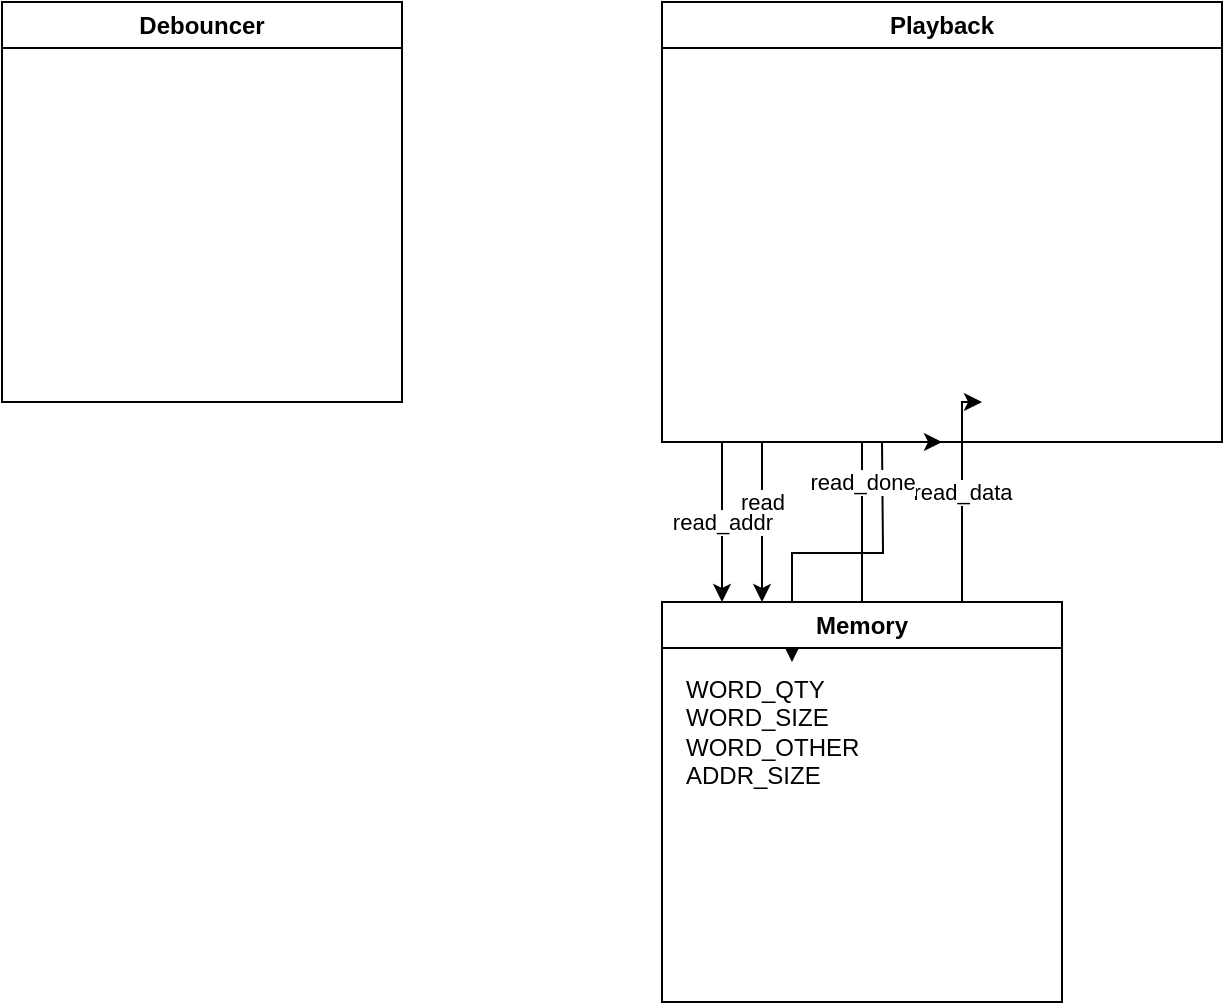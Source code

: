 <mxfile version="21.1.2" type="github">
  <diagram name="Page-1" id="BaV9oHDK87h2MevT6_TU">
    <mxGraphModel dx="1434" dy="768" grid="1" gridSize="10" guides="1" tooltips="1" connect="1" arrows="1" fold="1" page="1" pageScale="1" pageWidth="827" pageHeight="1169" math="0" shadow="0">
      <root>
        <mxCell id="0" />
        <mxCell id="1" parent="0" />
        <mxCell id="Wl2-lHdIVIxKKoNrR0nG-31" value="Debouncer" style="swimlane;whiteSpace=wrap;html=1;" parent="1" vertex="1">
          <mxGeometry x="80" y="70" width="200" height="200" as="geometry" />
        </mxCell>
        <mxCell id="Wl2-lHdIVIxKKoNrR0nG-35" value="read" style="edgeStyle=orthogonalEdgeStyle;rounded=0;orthogonalLoop=1;jettySize=auto;html=1;entryX=0.25;entryY=0;entryDx=0;entryDy=0;exitX=0.25;exitY=1;exitDx=0;exitDy=0;" parent="1" source="Wl2-lHdIVIxKKoNrR0nG-32" target="Wl2-lHdIVIxKKoNrR0nG-33" edge="1">
          <mxGeometry relative="1" as="geometry">
            <mxPoint x="470" y="270" as="sourcePoint" />
            <Array as="points">
              <mxPoint x="460" y="290" />
              <mxPoint x="460" y="290" />
            </Array>
          </mxGeometry>
        </mxCell>
        <mxCell id="Wl2-lHdIVIxKKoNrR0nG-36" value="read_addr" style="edgeStyle=orthogonalEdgeStyle;rounded=0;orthogonalLoop=1;jettySize=auto;html=1;" parent="1" source="Wl2-lHdIVIxKKoNrR0nG-32" target="Wl2-lHdIVIxKKoNrR0nG-33" edge="1">
          <mxGeometry relative="1" as="geometry">
            <Array as="points">
              <mxPoint x="440" y="320" />
              <mxPoint x="440" y="320" />
            </Array>
          </mxGeometry>
        </mxCell>
        <mxCell id="Wl2-lHdIVIxKKoNrR0nG-39" value="" style="edgeStyle=orthogonalEdgeStyle;rounded=0;orthogonalLoop=1;jettySize=auto;html=1;" parent="1" target="Wl2-lHdIVIxKKoNrR0nG-34" edge="1">
          <mxGeometry relative="1" as="geometry">
            <mxPoint x="520" y="290" as="sourcePoint" />
          </mxGeometry>
        </mxCell>
        <mxCell id="Wl2-lHdIVIxKKoNrR0nG-32" value="Playback" style="swimlane;whiteSpace=wrap;html=1;" parent="1" vertex="1">
          <mxGeometry x="410" y="70" width="280" height="220" as="geometry" />
        </mxCell>
        <mxCell id="Wl2-lHdIVIxKKoNrR0nG-37" value="read_data" style="edgeStyle=orthogonalEdgeStyle;rounded=0;orthogonalLoop=1;jettySize=auto;html=1;exitX=0.75;exitY=0;exitDx=0;exitDy=0;" parent="1" source="Wl2-lHdIVIxKKoNrR0nG-33" edge="1">
          <mxGeometry relative="1" as="geometry">
            <mxPoint x="570" y="270" as="targetPoint" />
            <Array as="points">
              <mxPoint x="560" y="320" />
              <mxPoint x="560" y="320" />
            </Array>
          </mxGeometry>
        </mxCell>
        <mxCell id="Wl2-lHdIVIxKKoNrR0nG-38" value="read_done" style="edgeStyle=orthogonalEdgeStyle;rounded=0;orthogonalLoop=1;jettySize=auto;html=1;exitX=0.5;exitY=0;exitDx=0;exitDy=0;entryX=0.5;entryY=1;entryDx=0;entryDy=0;" parent="1" source="Wl2-lHdIVIxKKoNrR0nG-33" target="Wl2-lHdIVIxKKoNrR0nG-32" edge="1">
          <mxGeometry relative="1" as="geometry">
            <Array as="points">
              <mxPoint x="510" y="320" />
              <mxPoint x="510" y="320" />
            </Array>
          </mxGeometry>
        </mxCell>
        <mxCell id="Wl2-lHdIVIxKKoNrR0nG-33" value="Memory" style="swimlane;whiteSpace=wrap;html=1;" parent="1" vertex="1">
          <mxGeometry x="410" y="370" width="200" height="200" as="geometry" />
        </mxCell>
        <mxCell id="Wl2-lHdIVIxKKoNrR0nG-34" value="WORD_QTY&lt;br&gt;&lt;div style=&quot;&quot;&gt;&lt;span style=&quot;background-color: initial;&quot;&gt;WORD_SIZE&lt;/span&gt;&lt;/div&gt;WORD_OTHER&lt;br&gt;ADDR_SIZE&lt;br&gt;" style="text;html=1;align=left;verticalAlign=top;resizable=0;points=[];autosize=1;strokeColor=none;fillColor=none;" parent="Wl2-lHdIVIxKKoNrR0nG-33" vertex="1">
          <mxGeometry x="10" y="30" width="110" height="70" as="geometry" />
        </mxCell>
      </root>
    </mxGraphModel>
  </diagram>
</mxfile>

